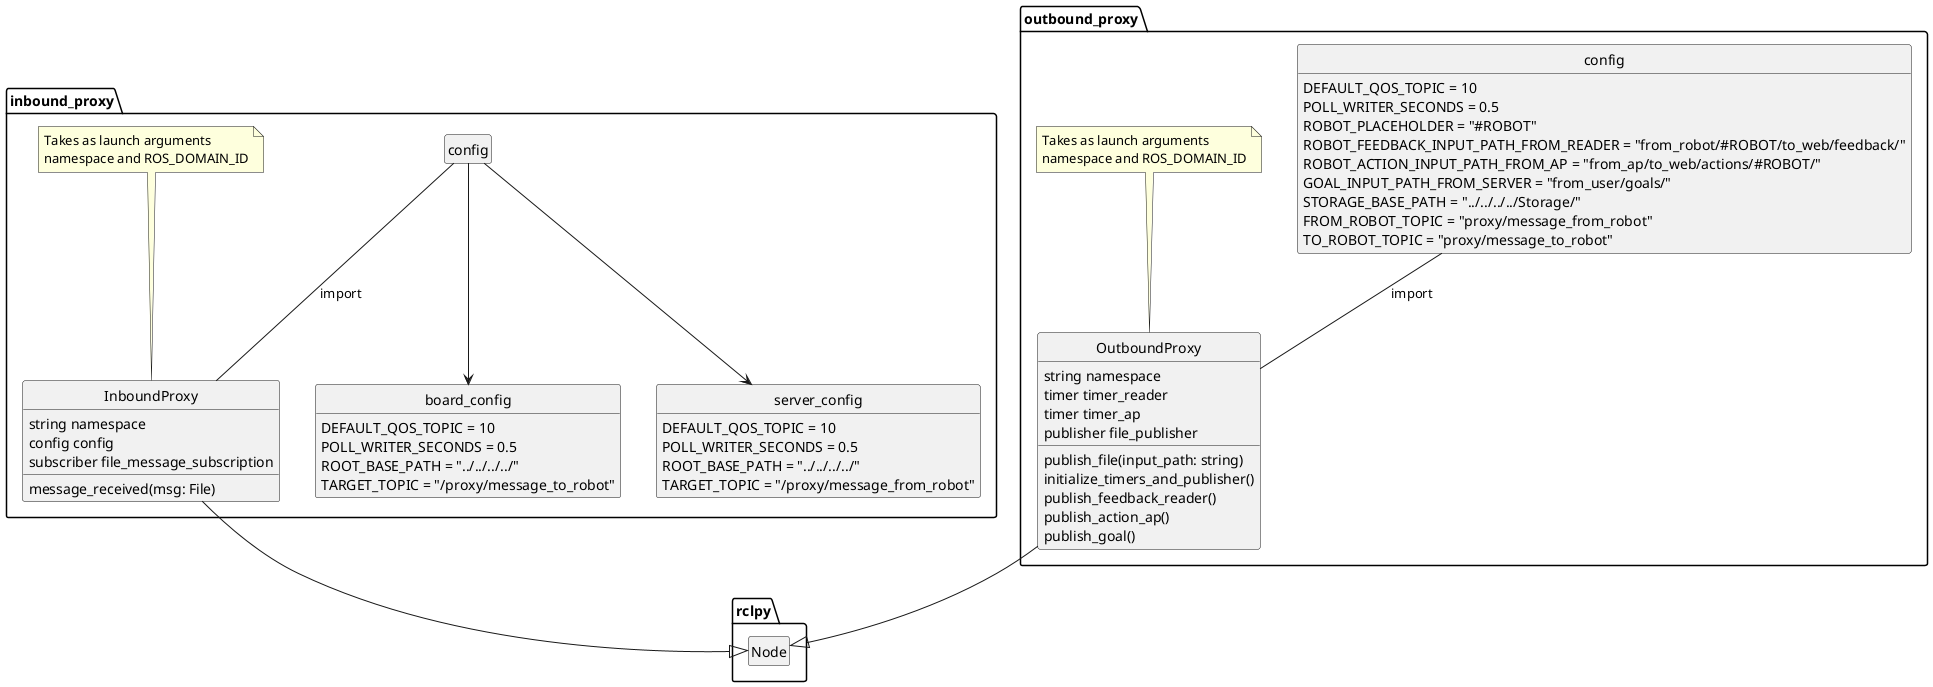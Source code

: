 @startuml
hide empty members
hide circle

class rclpy.Node

package inbound_proxy {

	InboundProxy --|> rclpy.Node
	class InboundProxy {
		string namespace
		config config
		subscriber file_message_subscription
		message_received(msg: File)
	}

	class inbound_proxy.board_config {
	  DEFAULT_QOS_TOPIC = 10
	  POLL_WRITER_SECONDS = 0.5
	  ROOT_BASE_PATH = "../../../../"
	  TARGET_TOPIC = "/proxy/message_to_robot"
	}

    class inbound_proxy.server_config {
      DEFAULT_QOS_TOPIC = 10
      POLL_WRITER_SECONDS = 0.5
      ROOT_BASE_PATH = "../../../../"
      TARGET_TOPIC = "/proxy/message_from_robot"
    }

    class inbound_proxy.config {
    }

	note "Takes as launch arguments\nnamespace and ROS_DOMAIN_ID" as InboundNote

	InboundNote -- InboundProxy
	inbound_proxy.config --> inbound_proxy.server_config
	inbound_proxy.config --> inbound_proxy.board_config
	inbound_proxy.config -- InboundProxy: import

}

package outbound_proxy {

	OutboundProxy --|> rclpy.Node
	class OutboundProxy {
		string namespace
		timer timer_reader
		timer timer_ap
		publisher file_publisher
		publish_file(input_path: string)
		initialize_timers_and_publisher()
		publish_feedback_reader()
		publish_action_ap()
		publish_goal()
	}

	class outbound_proxy.config {
        DEFAULT_QOS_TOPIC = 10
        POLL_WRITER_SECONDS = 0.5
        ROBOT_PLACEHOLDER = "#ROBOT"
        ROBOT_FEEDBACK_INPUT_PATH_FROM_READER = "from_robot/#ROBOT/to_web/feedback/"
        ROBOT_ACTION_INPUT_PATH_FROM_AP = "from_ap/to_web/actions/#ROBOT/"
        GOAL_INPUT_PATH_FROM_SERVER = "from_user/goals/"
        STORAGE_BASE_PATH = "../../../../Storage/"
        FROM_ROBOT_TOPIC = "proxy/message_from_robot"
        TO_ROBOT_TOPIC = "proxy/message_to_robot"
	}

	note "Takes as launch arguments\nnamespace and ROS_DOMAIN_ID" as OutboundNote

	OutboundNote -- OutboundProxy
	outbound_proxy.config -- OutboundProxy: import
}

@enduml
